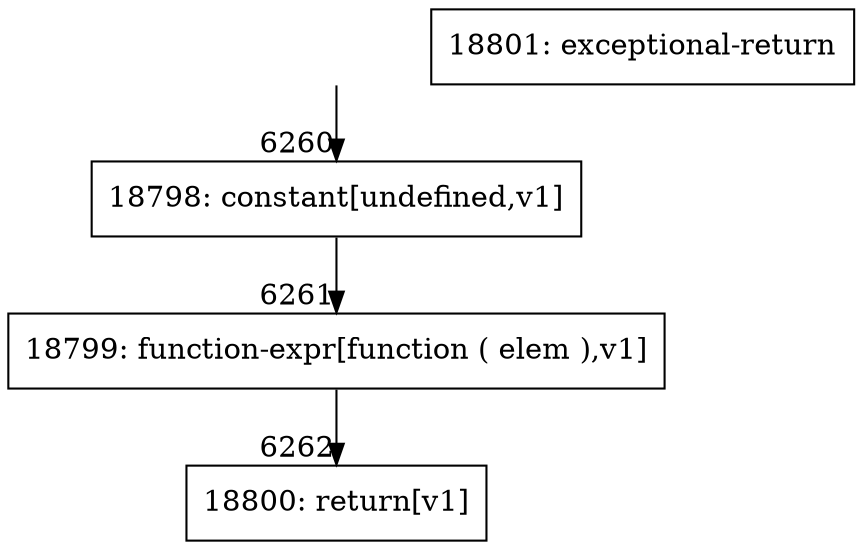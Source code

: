 digraph {
rankdir="TD"
BB_entry430[shape=none,label=""];
BB_entry430 -> BB6260 [tailport=s, headport=n, headlabel="    6260"]
BB6260 [shape=record label="{18798: constant[undefined,v1]}" ] 
BB6260 -> BB6261 [tailport=s, headport=n, headlabel="      6261"]
BB6261 [shape=record label="{18799: function-expr[function ( elem ),v1]}" ] 
BB6261 -> BB6262 [tailport=s, headport=n, headlabel="      6262"]
BB6262 [shape=record label="{18800: return[v1]}" ] 
BB6263 [shape=record label="{18801: exceptional-return}" ] 
//#$~ 9016
}
